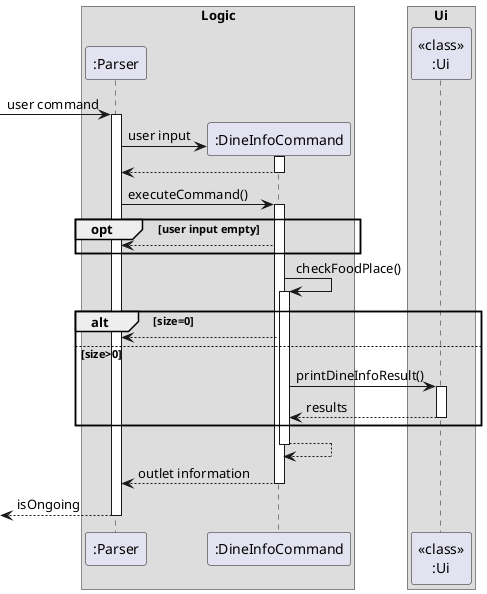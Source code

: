 @startuml

box Logic
participant ":Parser"
participant ":DineInfoCommand"
end box
box Ui
participant "<<class>>\n:Ui"
end box

[-> ":Parser": user command
activate ":Parser"
create ":DineInfoCommand"
":Parser" -> ":DineInfoCommand": user input
activate ":DineInfoCommand"
":DineInfoCommand" --> ":Parser"
deactivate ":DineInfoCommand"
":Parser" -> ":DineInfoCommand": executeCommand()
activate ":DineInfoCommand"

opt user input empty
    ":DineInfoCommand" --> ":Parser"
end

":DineInfoCommand" -> ":DineInfoCommand": checkFoodPlace()
activate ":DineInfoCommand"

alt size=0
":DineInfoCommand" --> ":Parser"
else size>0
":DineInfoCommand" -> "<<class>>\n:Ui" : printDineInfoResult()
activate "<<class>>\n:Ui"
"<<class>>\n:Ui" --> ":DineInfoCommand": results
deactivate "<<class>>\n:Ui"
end

":DineInfoCommand" --> ":DineInfoCommand"
deactivate ":DineInfoCommand"
":DineInfoCommand" --> ":Parser": outlet information
deactivate ":DineInfoCommand"
[<-- ":Parser": isOngoing
deactivate ":Parser"
@enduml
